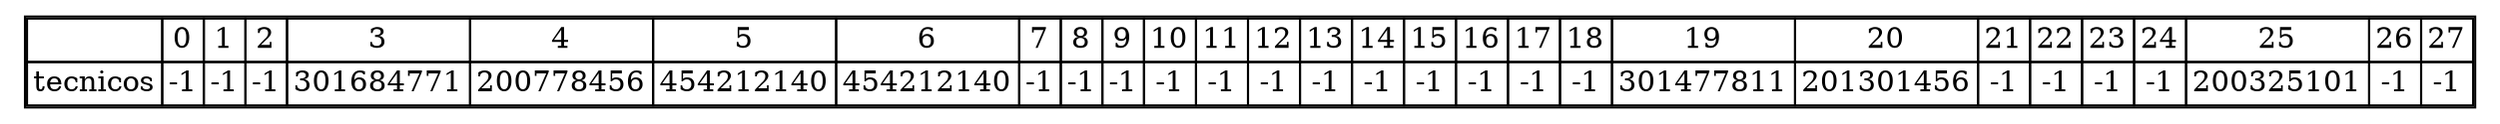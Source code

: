 digraph {
  node [shape=plaintext];
  hash_table [label=<
    <TABLE BORDER="1" CELLBORDER="1" CELLSPACING="0">
      <TR>
        <TD></TD>
        <TD>0</TD>
        <TD>1</TD>
        <TD>2</TD>
        <TD>3</TD>
        <TD>4</TD>
        <TD>5</TD>
        <TD>6</TD>
        <TD>7</TD>
        <TD>8</TD>
        <TD>9</TD>
        <TD>10</TD>
        <TD>11</TD>
        <TD>12</TD>
        <TD>13</TD>
        <TD>14</TD>
        <TD>15</TD>
        <TD>16</TD>
        <TD>17</TD>
        <TD>18</TD>
        <TD>19</TD>
        <TD>20</TD>
        <TD>21</TD>
        <TD>22</TD>
        <TD>23</TD>
        <TD>24</TD>
        <TD>25</TD>
        <TD>26</TD>
        <TD>27</TD>
      </TR>
      <TR>
        <TD>tecnicos</TD>
        <TD>-1</TD>
        <TD>-1</TD>
        <TD>-1</TD>
        <TD>301684771</TD>
        <TD>200778456</TD>
        <TD>454212140</TD>
        <TD>454212140</TD>
        <TD>-1</TD>
        <TD>-1</TD>
        <TD>-1</TD>
        <TD>-1</TD>
        <TD>-1</TD>
        <TD>-1</TD>
        <TD>-1</TD>
        <TD>-1</TD>
        <TD>-1</TD>
        <TD>-1</TD>
        <TD>-1</TD>
        <TD>-1</TD>
        <TD>301477811</TD>
        <TD>201301456</TD>
        <TD>-1</TD>
        <TD>-1</TD>
        <TD>-1</TD>
        <TD>-1</TD>
        <TD>200325101</TD>
        <TD>-1</TD>
        <TD>-1</TD>
      </TR>
    </TABLE>
  >];
}

